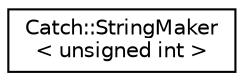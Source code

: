 digraph "Graphical Class Hierarchy"
{
  edge [fontname="Helvetica",fontsize="10",labelfontname="Helvetica",labelfontsize="10"];
  node [fontname="Helvetica",fontsize="10",shape=record];
  rankdir="LR";
  Node0 [label="Catch::StringMaker\l\< unsigned int \>",height=0.2,width=0.4,color="black", fillcolor="white", style="filled",URL="$structCatch_1_1StringMaker_3_01unsigned_01int_01_4.html"];
}
